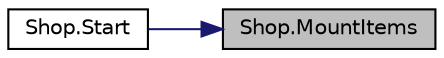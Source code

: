 digraph "Shop.MountItems"
{
 // INTERACTIVE_SVG=YES
 // LATEX_PDF_SIZE
  edge [fontname="Helvetica",fontsize="10",labelfontname="Helvetica",labelfontsize="10"];
  node [fontname="Helvetica",fontsize="10",shape=record];
  rankdir="RL";
  Node1 [label="Shop.MountItems",height=0.2,width=0.4,color="black", fillcolor="grey75", style="filled", fontcolor="black",tooltip=" "];
  Node1 -> Node2 [dir="back",color="midnightblue",fontsize="10",style="solid",fontname="Helvetica"];
  Node2 [label="Shop.Start",height=0.2,width=0.4,color="black", fillcolor="white", style="filled",URL="$class_shop.html#a450266e42146cf62e6c12e4bd4bb8781",tooltip=" "];
}
